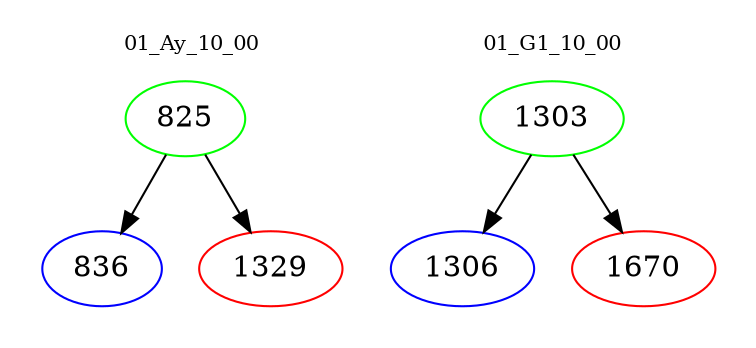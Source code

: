 digraph{
subgraph cluster_0 {
color = white
label = "01_Ay_10_00";
fontsize=10;
T0_825 [label="825", color="green"]
T0_825 -> T0_836 [color="black"]
T0_836 [label="836", color="blue"]
T0_825 -> T0_1329 [color="black"]
T0_1329 [label="1329", color="red"]
}
subgraph cluster_1 {
color = white
label = "01_G1_10_00";
fontsize=10;
T1_1303 [label="1303", color="green"]
T1_1303 -> T1_1306 [color="black"]
T1_1306 [label="1306", color="blue"]
T1_1303 -> T1_1670 [color="black"]
T1_1670 [label="1670", color="red"]
}
}
